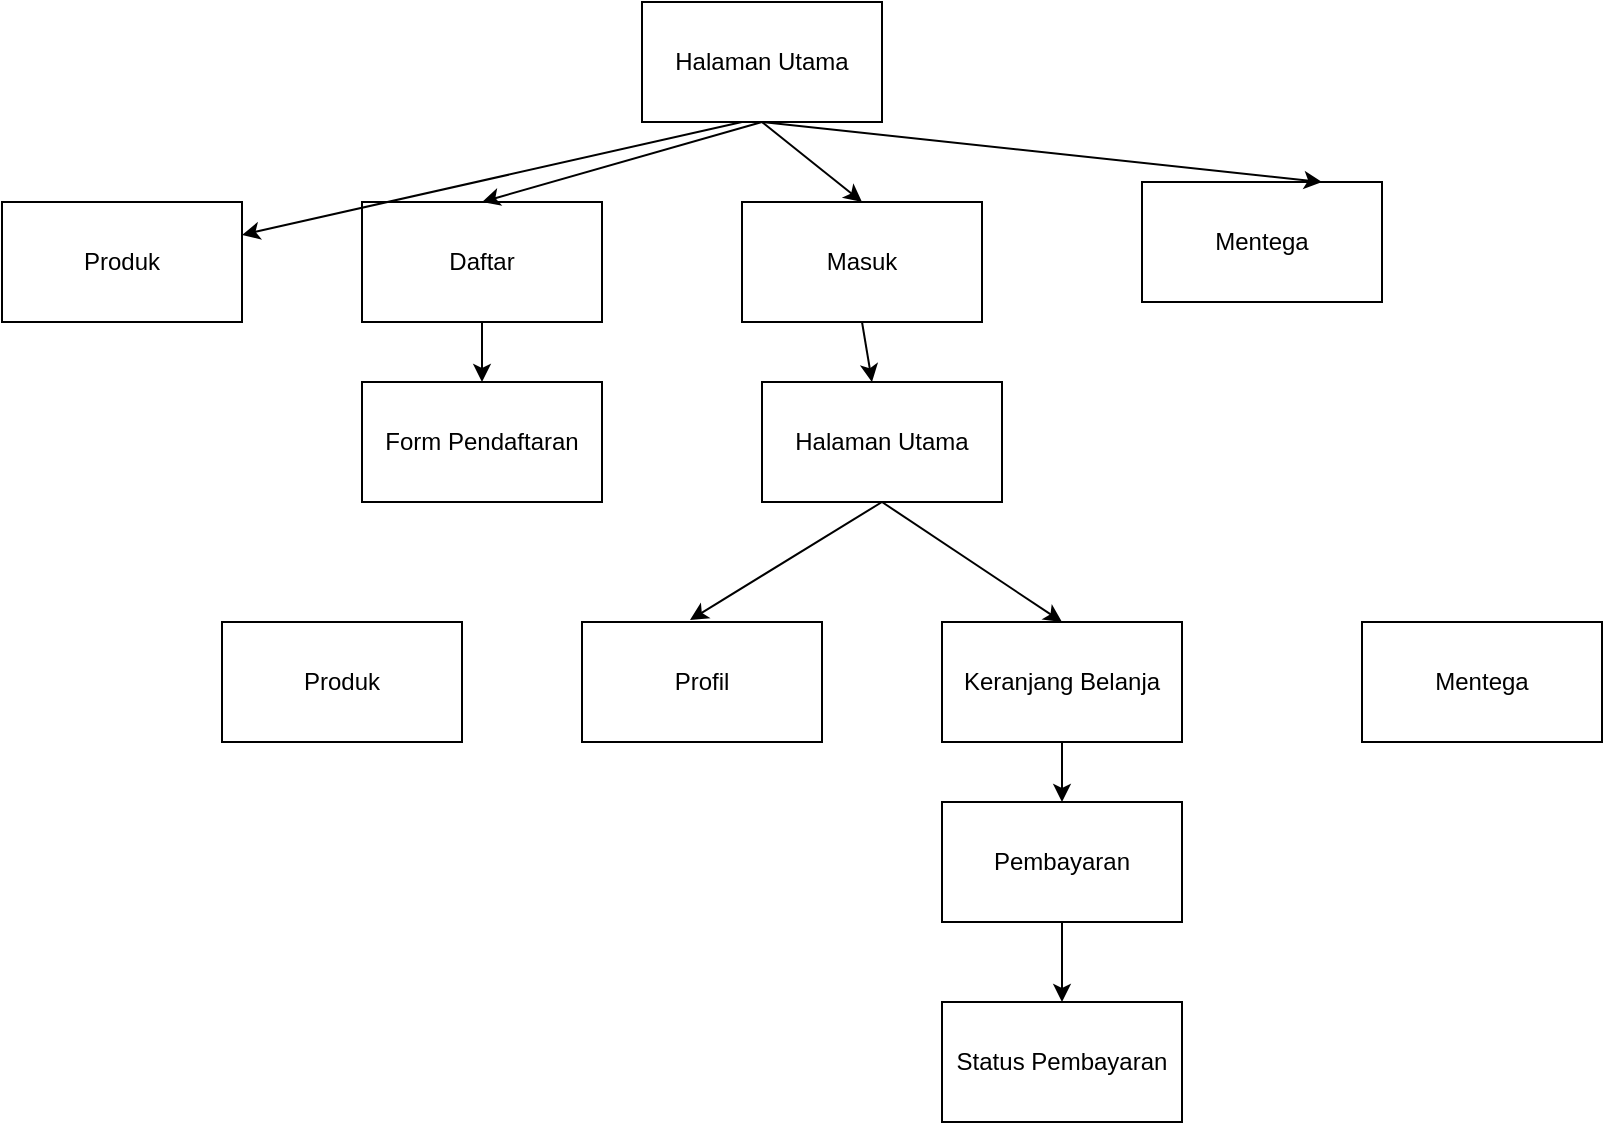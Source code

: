 <mxfile version="14.3.0" type="github">
  <diagram id="LIq7Lr1K4e5IxUutSK0b" name="Page-1">
    <mxGraphModel dx="946" dy="621" grid="1" gridSize="10" guides="1" tooltips="1" connect="1" arrows="1" fold="1" page="1" pageScale="1" pageWidth="850" pageHeight="1100" math="0" shadow="0">
      <root>
        <mxCell id="0" />
        <mxCell id="1" parent="0" />
        <mxCell id="kfwKO3NVyIeIwV1F-UYE-1" value="Halaman Utama" style="rounded=0;whiteSpace=wrap;html=1;" vertex="1" parent="1">
          <mxGeometry x="350" y="10" width="120" height="60" as="geometry" />
        </mxCell>
        <mxCell id="kfwKO3NVyIeIwV1F-UYE-2" value="Produk" style="rounded=0;whiteSpace=wrap;html=1;" vertex="1" parent="1">
          <mxGeometry x="30" y="110" width="120" height="60" as="geometry" />
        </mxCell>
        <mxCell id="kfwKO3NVyIeIwV1F-UYE-3" value="Daftar" style="rounded=0;whiteSpace=wrap;html=1;" vertex="1" parent="1">
          <mxGeometry x="210" y="110" width="120" height="60" as="geometry" />
        </mxCell>
        <mxCell id="kfwKO3NVyIeIwV1F-UYE-4" value="Masuk" style="rounded=0;whiteSpace=wrap;html=1;" vertex="1" parent="1">
          <mxGeometry x="400" y="110" width="120" height="60" as="geometry" />
        </mxCell>
        <mxCell id="kfwKO3NVyIeIwV1F-UYE-5" value="Mentega" style="rounded=0;whiteSpace=wrap;html=1;" vertex="1" parent="1">
          <mxGeometry x="600" y="100" width="120" height="60" as="geometry" />
        </mxCell>
        <mxCell id="kfwKO3NVyIeIwV1F-UYE-6" value="Form Pendaftaran" style="rounded=0;whiteSpace=wrap;html=1;" vertex="1" parent="1">
          <mxGeometry x="210" y="200" width="120" height="60" as="geometry" />
        </mxCell>
        <mxCell id="kfwKO3NVyIeIwV1F-UYE-10" value="Halaman Utama" style="rounded=0;whiteSpace=wrap;html=1;" vertex="1" parent="1">
          <mxGeometry x="410" y="200" width="120" height="60" as="geometry" />
        </mxCell>
        <mxCell id="kfwKO3NVyIeIwV1F-UYE-11" value="Produk" style="rounded=0;whiteSpace=wrap;html=1;" vertex="1" parent="1">
          <mxGeometry x="140" y="320" width="120" height="60" as="geometry" />
        </mxCell>
        <mxCell id="kfwKO3NVyIeIwV1F-UYE-12" value="Profil" style="rounded=0;whiteSpace=wrap;html=1;" vertex="1" parent="1">
          <mxGeometry x="320" y="320" width="120" height="60" as="geometry" />
        </mxCell>
        <mxCell id="kfwKO3NVyIeIwV1F-UYE-13" value="Keranjang Belanja" style="rounded=0;whiteSpace=wrap;html=1;" vertex="1" parent="1">
          <mxGeometry x="500" y="320" width="120" height="60" as="geometry" />
        </mxCell>
        <mxCell id="kfwKO3NVyIeIwV1F-UYE-14" value="Mentega" style="rounded=0;whiteSpace=wrap;html=1;" vertex="1" parent="1">
          <mxGeometry x="710" y="320" width="120" height="60" as="geometry" />
        </mxCell>
        <mxCell id="kfwKO3NVyIeIwV1F-UYE-15" value="Pembayaran" style="rounded=0;whiteSpace=wrap;html=1;" vertex="1" parent="1">
          <mxGeometry x="500" y="410" width="120" height="60" as="geometry" />
        </mxCell>
        <mxCell id="kfwKO3NVyIeIwV1F-UYE-16" value="Status Pembayaran" style="rounded=0;whiteSpace=wrap;html=1;" vertex="1" parent="1">
          <mxGeometry x="500" y="510" width="120" height="60" as="geometry" />
        </mxCell>
        <mxCell id="kfwKO3NVyIeIwV1F-UYE-17" value="" style="endArrow=classic;html=1;exitX=0.5;exitY=1;exitDx=0;exitDy=0;entryX=0.5;entryY=0;entryDx=0;entryDy=0;" edge="1" parent="1" source="kfwKO3NVyIeIwV1F-UYE-1" target="kfwKO3NVyIeIwV1F-UYE-4">
          <mxGeometry width="50" height="50" relative="1" as="geometry">
            <mxPoint x="400" y="310" as="sourcePoint" />
            <mxPoint x="450" y="260" as="targetPoint" />
          </mxGeometry>
        </mxCell>
        <mxCell id="kfwKO3NVyIeIwV1F-UYE-18" value="" style="endArrow=classic;html=1;exitX=0.5;exitY=1;exitDx=0;exitDy=0;entryX=0.75;entryY=0;entryDx=0;entryDy=0;" edge="1" parent="1" source="kfwKO3NVyIeIwV1F-UYE-1" target="kfwKO3NVyIeIwV1F-UYE-5">
          <mxGeometry width="50" height="50" relative="1" as="geometry">
            <mxPoint x="420" y="80" as="sourcePoint" />
            <mxPoint x="660" y="100" as="targetPoint" />
          </mxGeometry>
        </mxCell>
        <mxCell id="kfwKO3NVyIeIwV1F-UYE-20" value="" style="endArrow=classic;html=1;entryX=0.5;entryY=0;entryDx=0;entryDy=0;" edge="1" parent="1" target="kfwKO3NVyIeIwV1F-UYE-3">
          <mxGeometry width="50" height="50" relative="1" as="geometry">
            <mxPoint x="410" y="70" as="sourcePoint" />
            <mxPoint x="670" y="110" as="targetPoint" />
          </mxGeometry>
        </mxCell>
        <mxCell id="kfwKO3NVyIeIwV1F-UYE-21" value="" style="endArrow=classic;html=1;exitX=0.5;exitY=1;exitDx=0;exitDy=0;" edge="1" parent="1" target="kfwKO3NVyIeIwV1F-UYE-2">
          <mxGeometry width="50" height="50" relative="1" as="geometry">
            <mxPoint x="400" y="70" as="sourcePoint" />
            <mxPoint x="650" y="100" as="targetPoint" />
          </mxGeometry>
        </mxCell>
        <mxCell id="kfwKO3NVyIeIwV1F-UYE-22" value="" style="endArrow=classic;html=1;exitX=0.5;exitY=1;exitDx=0;exitDy=0;" edge="1" parent="1" source="kfwKO3NVyIeIwV1F-UYE-3" target="kfwKO3NVyIeIwV1F-UYE-6">
          <mxGeometry width="50" height="50" relative="1" as="geometry">
            <mxPoint x="400" y="310" as="sourcePoint" />
            <mxPoint x="450" y="260" as="targetPoint" />
          </mxGeometry>
        </mxCell>
        <mxCell id="kfwKO3NVyIeIwV1F-UYE-25" value="" style="endArrow=classic;html=1;exitX=0.5;exitY=1;exitDx=0;exitDy=0;" edge="1" parent="1" source="kfwKO3NVyIeIwV1F-UYE-4" target="kfwKO3NVyIeIwV1F-UYE-10">
          <mxGeometry width="50" height="50" relative="1" as="geometry">
            <mxPoint x="280" y="180" as="sourcePoint" />
            <mxPoint x="280" y="210" as="targetPoint" />
          </mxGeometry>
        </mxCell>
        <mxCell id="kfwKO3NVyIeIwV1F-UYE-26" value="" style="endArrow=classic;html=1;exitX=0.5;exitY=1;exitDx=0;exitDy=0;entryX=0.5;entryY=0;entryDx=0;entryDy=0;" edge="1" parent="1" source="kfwKO3NVyIeIwV1F-UYE-10" target="kfwKO3NVyIeIwV1F-UYE-13">
          <mxGeometry width="50" height="50" relative="1" as="geometry">
            <mxPoint x="290" y="190" as="sourcePoint" />
            <mxPoint x="290" y="220" as="targetPoint" />
          </mxGeometry>
        </mxCell>
        <mxCell id="kfwKO3NVyIeIwV1F-UYE-27" value="" style="endArrow=classic;html=1;exitX=0.5;exitY=1;exitDx=0;exitDy=0;entryX=0.45;entryY=-0.017;entryDx=0;entryDy=0;entryPerimeter=0;" edge="1" parent="1" source="kfwKO3NVyIeIwV1F-UYE-10" target="kfwKO3NVyIeIwV1F-UYE-12">
          <mxGeometry width="50" height="50" relative="1" as="geometry">
            <mxPoint x="300" y="200" as="sourcePoint" />
            <mxPoint x="300" y="230" as="targetPoint" />
          </mxGeometry>
        </mxCell>
        <mxCell id="kfwKO3NVyIeIwV1F-UYE-29" value="" style="endArrow=classic;html=1;exitX=0.5;exitY=1;exitDx=0;exitDy=0;entryX=0.5;entryY=0;entryDx=0;entryDy=0;" edge="1" parent="1" source="kfwKO3NVyIeIwV1F-UYE-13" target="kfwKO3NVyIeIwV1F-UYE-15">
          <mxGeometry width="50" height="50" relative="1" as="geometry">
            <mxPoint x="480" y="270" as="sourcePoint" />
            <mxPoint x="570" y="330" as="targetPoint" />
          </mxGeometry>
        </mxCell>
        <mxCell id="kfwKO3NVyIeIwV1F-UYE-30" value="" style="endArrow=classic;html=1;exitX=0.5;exitY=1;exitDx=0;exitDy=0;entryX=0.5;entryY=0;entryDx=0;entryDy=0;" edge="1" parent="1" source="kfwKO3NVyIeIwV1F-UYE-15" target="kfwKO3NVyIeIwV1F-UYE-16">
          <mxGeometry width="50" height="50" relative="1" as="geometry">
            <mxPoint x="490" y="280" as="sourcePoint" />
            <mxPoint x="580" y="340" as="targetPoint" />
          </mxGeometry>
        </mxCell>
      </root>
    </mxGraphModel>
  </diagram>
</mxfile>
